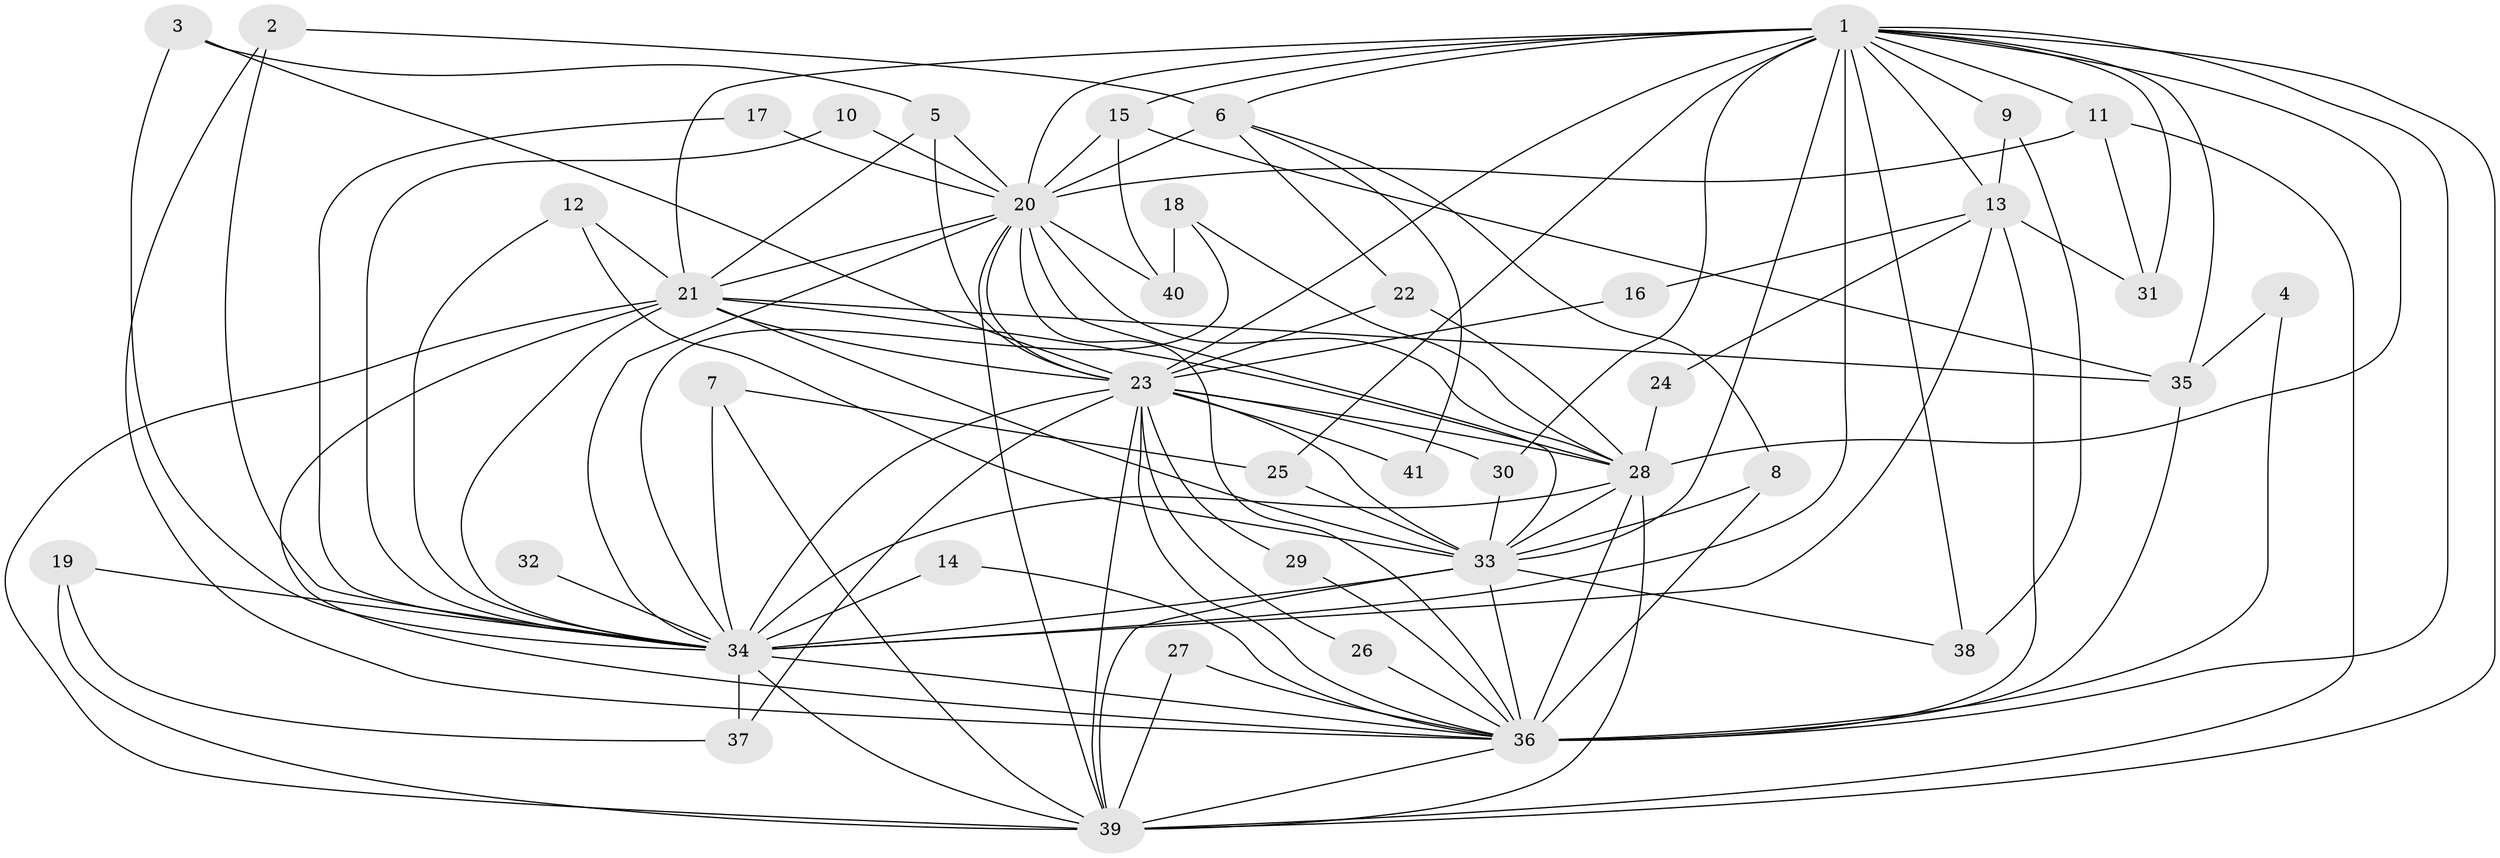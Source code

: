 // original degree distribution, {16: 0.024691358024691357, 24: 0.012345679012345678, 23: 0.012345679012345678, 21: 0.024691358024691357, 14: 0.024691358024691357, 19: 0.012345679012345678, 25: 0.012345679012345678, 2: 0.5925925925925926, 4: 0.07407407407407407, 5: 0.012345679012345678, 3: 0.1728395061728395, 6: 0.012345679012345678, 8: 0.012345679012345678}
// Generated by graph-tools (version 1.1) at 2025/01/03/09/25 03:01:23]
// undirected, 41 vertices, 115 edges
graph export_dot {
graph [start="1"]
  node [color=gray90,style=filled];
  1;
  2;
  3;
  4;
  5;
  6;
  7;
  8;
  9;
  10;
  11;
  12;
  13;
  14;
  15;
  16;
  17;
  18;
  19;
  20;
  21;
  22;
  23;
  24;
  25;
  26;
  27;
  28;
  29;
  30;
  31;
  32;
  33;
  34;
  35;
  36;
  37;
  38;
  39;
  40;
  41;
  1 -- 6 [weight=1.0];
  1 -- 9 [weight=1.0];
  1 -- 11 [weight=1.0];
  1 -- 13 [weight=1.0];
  1 -- 15 [weight=1.0];
  1 -- 20 [weight=3.0];
  1 -- 21 [weight=2.0];
  1 -- 23 [weight=3.0];
  1 -- 25 [weight=1.0];
  1 -- 28 [weight=3.0];
  1 -- 30 [weight=1.0];
  1 -- 31 [weight=1.0];
  1 -- 33 [weight=2.0];
  1 -- 34 [weight=4.0];
  1 -- 35 [weight=2.0];
  1 -- 36 [weight=3.0];
  1 -- 38 [weight=1.0];
  1 -- 39 [weight=4.0];
  2 -- 6 [weight=1.0];
  2 -- 34 [weight=1.0];
  2 -- 36 [weight=1.0];
  3 -- 5 [weight=1.0];
  3 -- 23 [weight=1.0];
  3 -- 34 [weight=1.0];
  4 -- 35 [weight=1.0];
  4 -- 36 [weight=1.0];
  5 -- 20 [weight=1.0];
  5 -- 21 [weight=1.0];
  5 -- 23 [weight=1.0];
  6 -- 8 [weight=1.0];
  6 -- 20 [weight=1.0];
  6 -- 22 [weight=1.0];
  6 -- 41 [weight=1.0];
  7 -- 25 [weight=1.0];
  7 -- 34 [weight=1.0];
  7 -- 39 [weight=1.0];
  8 -- 33 [weight=1.0];
  8 -- 36 [weight=1.0];
  9 -- 13 [weight=1.0];
  9 -- 38 [weight=1.0];
  10 -- 20 [weight=1.0];
  10 -- 34 [weight=1.0];
  11 -- 20 [weight=1.0];
  11 -- 31 [weight=1.0];
  11 -- 39 [weight=1.0];
  12 -- 21 [weight=1.0];
  12 -- 33 [weight=1.0];
  12 -- 34 [weight=1.0];
  13 -- 16 [weight=1.0];
  13 -- 24 [weight=1.0];
  13 -- 31 [weight=1.0];
  13 -- 34 [weight=1.0];
  13 -- 36 [weight=2.0];
  14 -- 34 [weight=1.0];
  14 -- 36 [weight=1.0];
  15 -- 20 [weight=1.0];
  15 -- 35 [weight=1.0];
  15 -- 40 [weight=1.0];
  16 -- 23 [weight=1.0];
  17 -- 20 [weight=1.0];
  17 -- 34 [weight=1.0];
  18 -- 28 [weight=1.0];
  18 -- 34 [weight=1.0];
  18 -- 40 [weight=1.0];
  19 -- 34 [weight=1.0];
  19 -- 37 [weight=1.0];
  19 -- 39 [weight=1.0];
  20 -- 21 [weight=1.0];
  20 -- 23 [weight=2.0];
  20 -- 28 [weight=2.0];
  20 -- 33 [weight=1.0];
  20 -- 34 [weight=1.0];
  20 -- 36 [weight=1.0];
  20 -- 39 [weight=2.0];
  20 -- 40 [weight=1.0];
  21 -- 23 [weight=2.0];
  21 -- 28 [weight=1.0];
  21 -- 33 [weight=1.0];
  21 -- 34 [weight=1.0];
  21 -- 35 [weight=1.0];
  21 -- 36 [weight=1.0];
  21 -- 39 [weight=2.0];
  22 -- 23 [weight=1.0];
  22 -- 28 [weight=1.0];
  23 -- 26 [weight=1.0];
  23 -- 28 [weight=1.0];
  23 -- 29 [weight=1.0];
  23 -- 30 [weight=1.0];
  23 -- 33 [weight=2.0];
  23 -- 34 [weight=1.0];
  23 -- 36 [weight=1.0];
  23 -- 37 [weight=1.0];
  23 -- 39 [weight=1.0];
  23 -- 41 [weight=2.0];
  24 -- 28 [weight=1.0];
  25 -- 33 [weight=1.0];
  26 -- 36 [weight=1.0];
  27 -- 36 [weight=1.0];
  27 -- 39 [weight=1.0];
  28 -- 33 [weight=1.0];
  28 -- 34 [weight=1.0];
  28 -- 36 [weight=2.0];
  28 -- 39 [weight=1.0];
  29 -- 36 [weight=1.0];
  30 -- 33 [weight=1.0];
  32 -- 34 [weight=1.0];
  33 -- 34 [weight=1.0];
  33 -- 36 [weight=1.0];
  33 -- 38 [weight=1.0];
  33 -- 39 [weight=2.0];
  34 -- 36 [weight=1.0];
  34 -- 37 [weight=1.0];
  34 -- 39 [weight=2.0];
  35 -- 36 [weight=1.0];
  36 -- 39 [weight=1.0];
}
